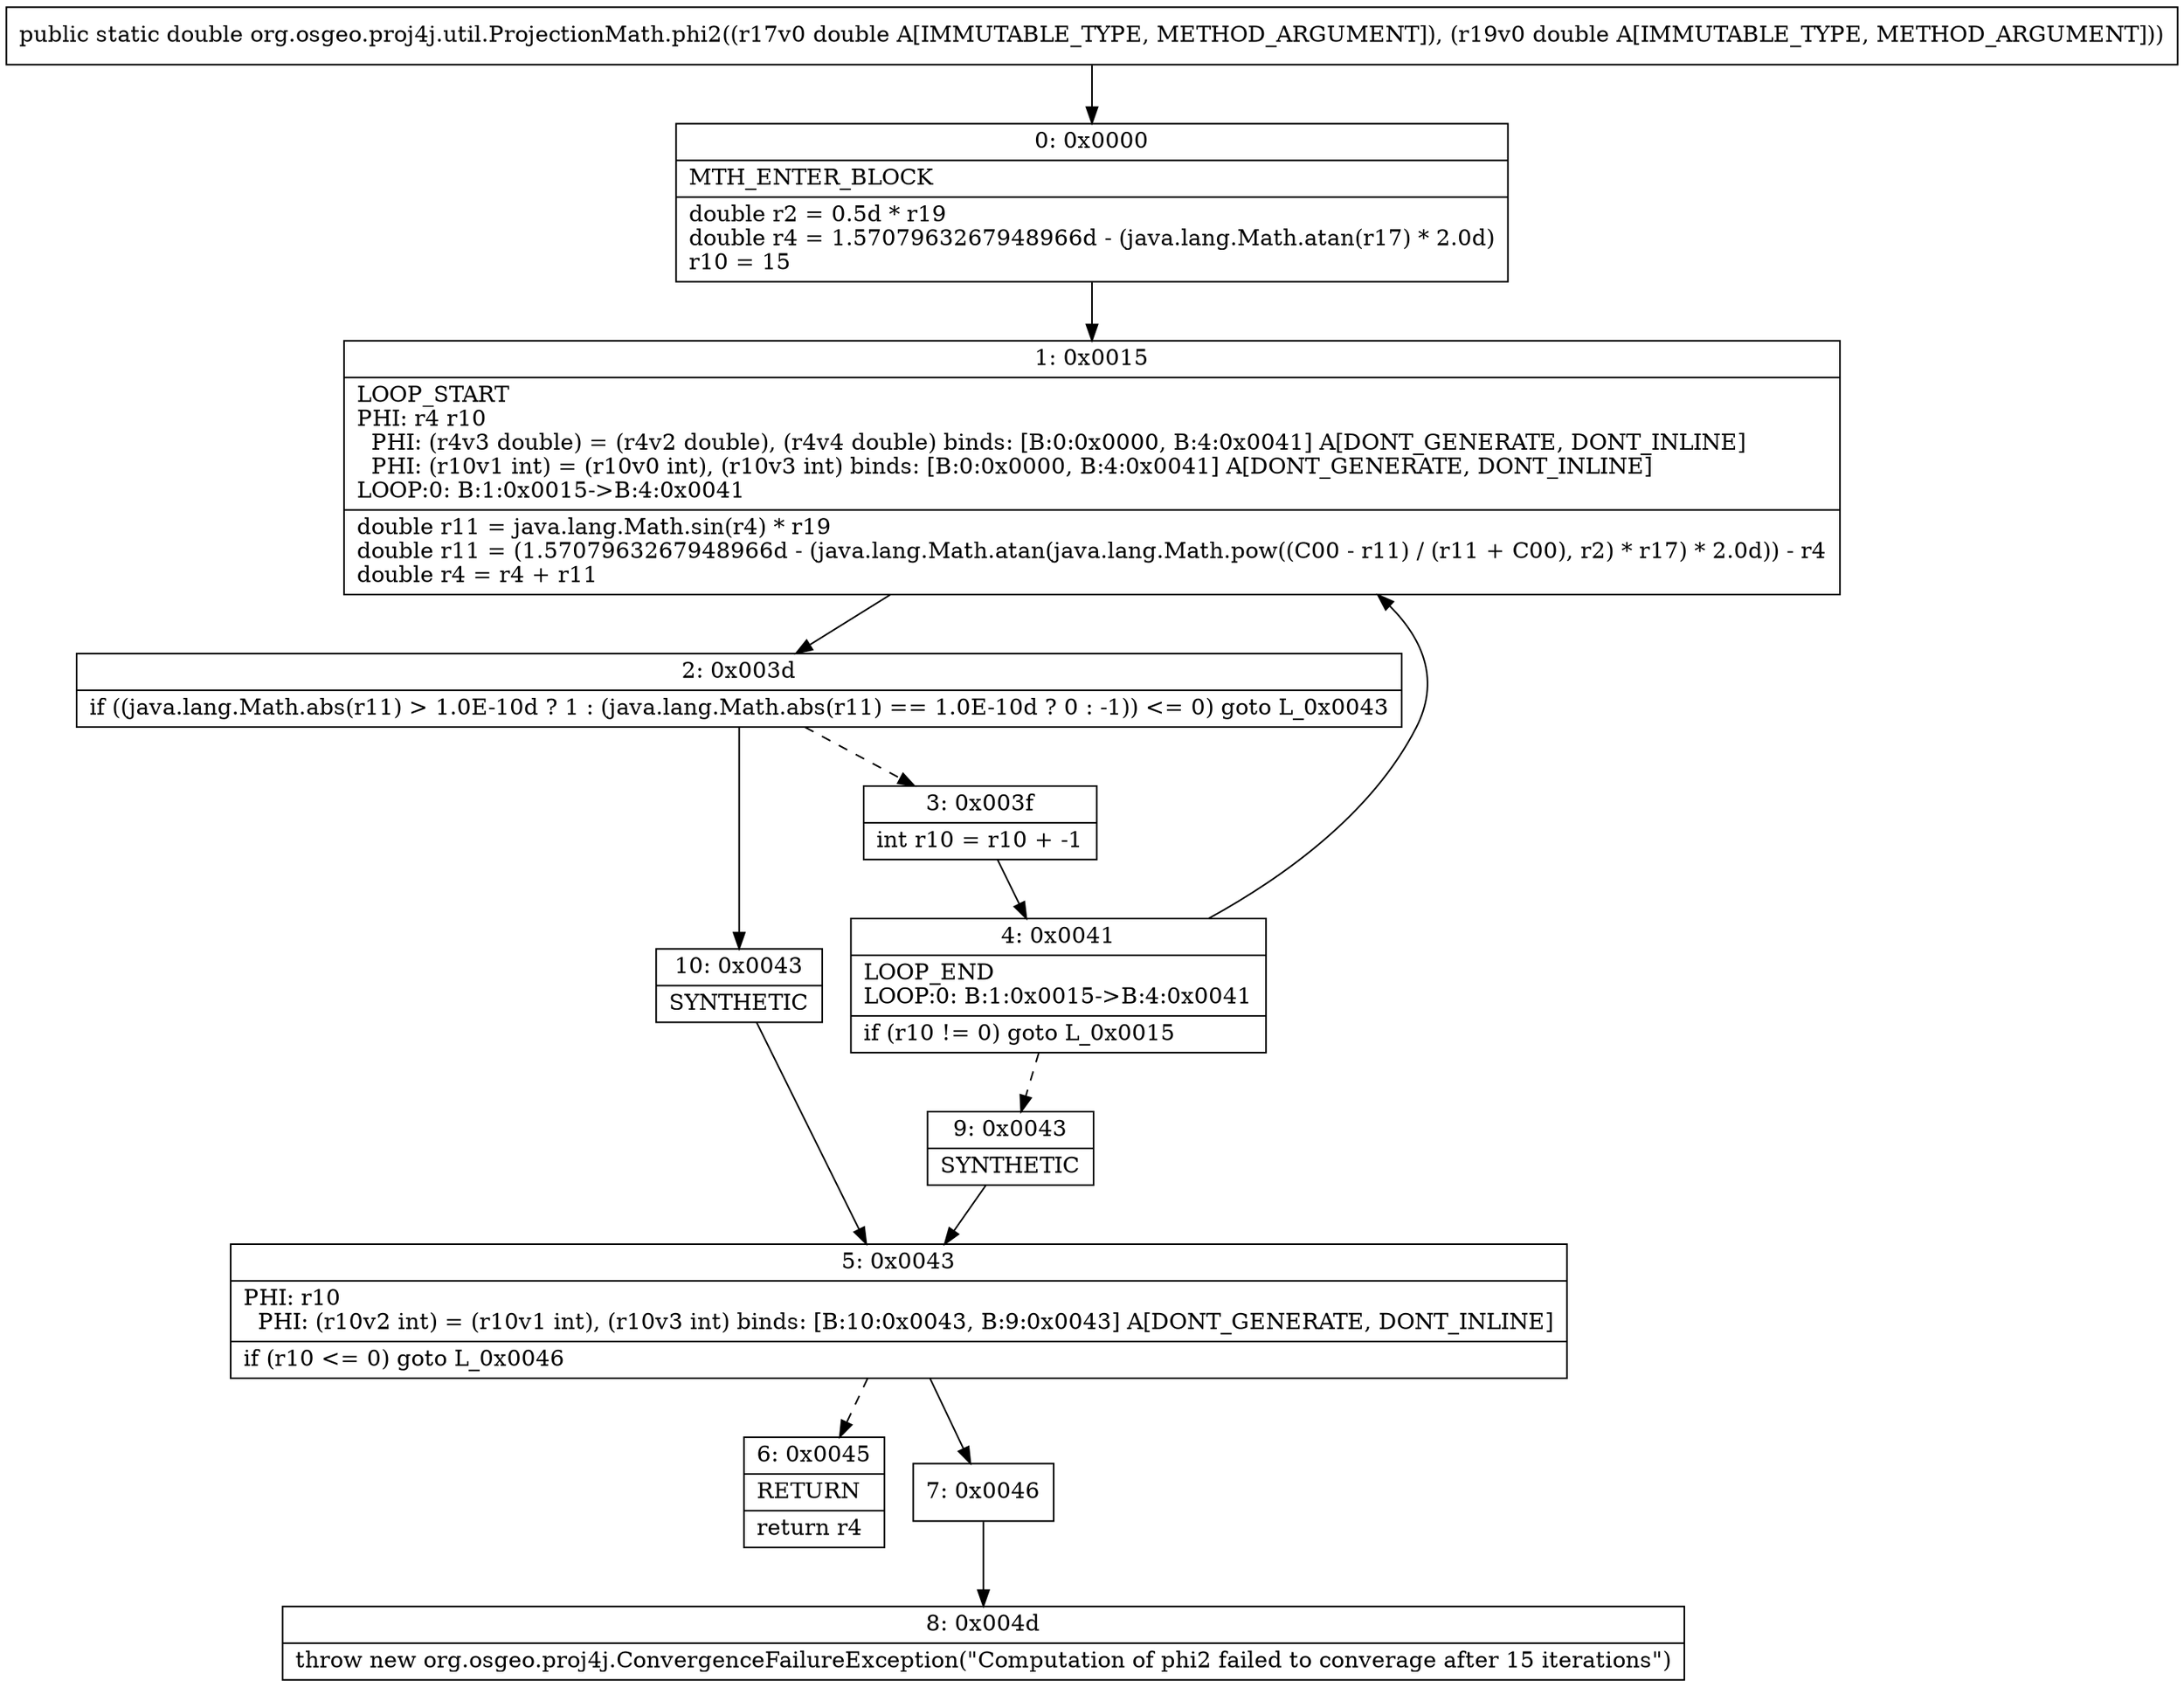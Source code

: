 digraph "CFG fororg.osgeo.proj4j.util.ProjectionMath.phi2(DD)D" {
Node_0 [shape=record,label="{0\:\ 0x0000|MTH_ENTER_BLOCK\l|double r2 = 0.5d * r19\ldouble r4 = 1.5707963267948966d \- (java.lang.Math.atan(r17) * 2.0d)\lr10 = 15\l}"];
Node_1 [shape=record,label="{1\:\ 0x0015|LOOP_START\lPHI: r4 r10 \l  PHI: (r4v3 double) = (r4v2 double), (r4v4 double) binds: [B:0:0x0000, B:4:0x0041] A[DONT_GENERATE, DONT_INLINE]\l  PHI: (r10v1 int) = (r10v0 int), (r10v3 int) binds: [B:0:0x0000, B:4:0x0041] A[DONT_GENERATE, DONT_INLINE]\lLOOP:0: B:1:0x0015\-\>B:4:0x0041\l|double r11 = java.lang.Math.sin(r4) * r19\ldouble r11 = (1.5707963267948966d \- (java.lang.Math.atan(java.lang.Math.pow((C00 \- r11) \/ (r11 + C00), r2) * r17) * 2.0d)) \- r4\ldouble r4 = r4 + r11\l}"];
Node_2 [shape=record,label="{2\:\ 0x003d|if ((java.lang.Math.abs(r11) \> 1.0E\-10d ? 1 : (java.lang.Math.abs(r11) == 1.0E\-10d ? 0 : \-1)) \<= 0) goto L_0x0043\l}"];
Node_3 [shape=record,label="{3\:\ 0x003f|int r10 = r10 + \-1\l}"];
Node_4 [shape=record,label="{4\:\ 0x0041|LOOP_END\lLOOP:0: B:1:0x0015\-\>B:4:0x0041\l|if (r10 != 0) goto L_0x0015\l}"];
Node_5 [shape=record,label="{5\:\ 0x0043|PHI: r10 \l  PHI: (r10v2 int) = (r10v1 int), (r10v3 int) binds: [B:10:0x0043, B:9:0x0043] A[DONT_GENERATE, DONT_INLINE]\l|if (r10 \<= 0) goto L_0x0046\l}"];
Node_6 [shape=record,label="{6\:\ 0x0045|RETURN\l|return r4\l}"];
Node_7 [shape=record,label="{7\:\ 0x0046}"];
Node_8 [shape=record,label="{8\:\ 0x004d|throw new org.osgeo.proj4j.ConvergenceFailureException(\"Computation of phi2 failed to converage after 15 iterations\")\l}"];
Node_9 [shape=record,label="{9\:\ 0x0043|SYNTHETIC\l}"];
Node_10 [shape=record,label="{10\:\ 0x0043|SYNTHETIC\l}"];
MethodNode[shape=record,label="{public static double org.osgeo.proj4j.util.ProjectionMath.phi2((r17v0 double A[IMMUTABLE_TYPE, METHOD_ARGUMENT]), (r19v0 double A[IMMUTABLE_TYPE, METHOD_ARGUMENT])) }"];
MethodNode -> Node_0;
Node_0 -> Node_1;
Node_1 -> Node_2;
Node_2 -> Node_3[style=dashed];
Node_2 -> Node_10;
Node_3 -> Node_4;
Node_4 -> Node_1;
Node_4 -> Node_9[style=dashed];
Node_5 -> Node_6[style=dashed];
Node_5 -> Node_7;
Node_7 -> Node_8;
Node_9 -> Node_5;
Node_10 -> Node_5;
}

